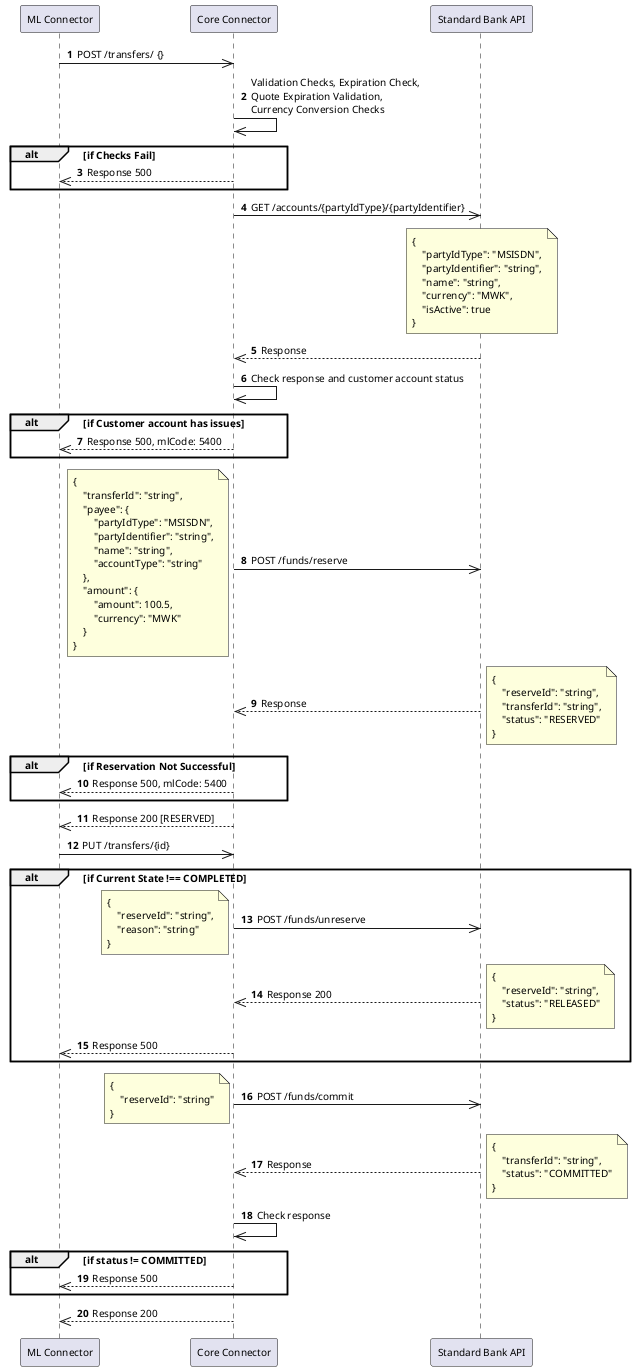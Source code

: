 @startuml name="ml-transfer-reservation-commit"

skinparam defaultFontSize 10
autonumber

participant "ML Connector" as ML
participant "Core Connector" as CC
participant "Standard Bank API" as SBAPI

ML ->> CC: POST /transfers/ {}

CC ->> CC: Validation Checks, Expiration Check,\nQuote Expiration Validation,\nCurrency Conversion Checks

alt if Checks Fail
    CC -->> ML: Response 500
end

CC ->> SBAPI: GET /accounts/{partyIdType}/{partyIdentifier}

note over SBAPI
{
    "partyIdType": "MSISDN",
    "partyIdentifier": "string",
    "name": "string",
    "currency": "MWK",
    "isActive": true
}
end note
SBAPI -->> CC: Response

CC ->> CC: Check response and customer account status

alt if Customer account has issues
    CC -->> ML: Response 500, mlCode: 5400
end


CC ->> SBAPI: POST /funds/reserve
note left
{
    "transferId": "string",
    "payee": {
        "partyIdType": "MSISDN",
        "partyIdentifier": "string",
        "name": "string",
        "accountType": "string"
    },
    "amount": {
        "amount": 100.5,
        "currency": "MWK"
    }
}
end note


SBAPI -->> CC: Response
note right
{
    "reserveId": "string",
    "transferId": "string",
    "status": "RESERVED"
}
end note

alt if Reservation Not Successful
    CC -->> ML: Response 500, mlCode: 5400
end

CC -->> ML: Response 200 [RESERVED]

ML ->> CC: PUT /transfers/{id}


alt if Current State !== COMPLETED
   
    CC ->> SBAPI: POST /funds/unreserve
    note left
    {
        "reserveId": "string",
        "reason": "string"
    }
    end note

    
    SBAPI -->> CC: Response 200
    note right
    {
        "reserveId": "string",
        "status": "RELEASED"
    }
    end note
    CC -->> ML: Response 500
end


CC ->> SBAPI: POST /funds/commit
note left
{
    "reserveId": "string"
}
end note

SBAPI -->> CC: Response
note right
{
    "transferId": "string",
    "status": "COMMITTED"
}
end note

CC ->> CC: Check response

alt if status != COMMITTED
    CC -->> ML: Response 500
end

CC -->> ML: Response 200
@enduml
